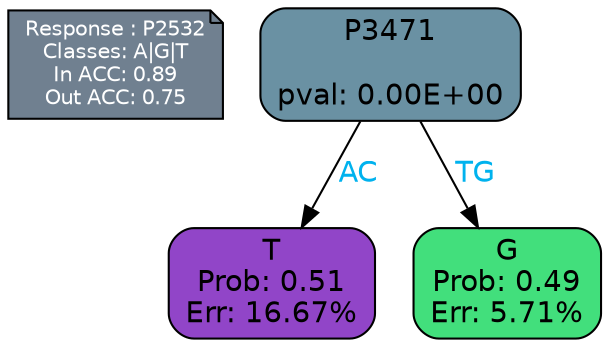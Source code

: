 digraph Tree {
node [shape=box, style="filled, rounded", color="black", fontname=helvetica] ;
graph [ranksep=equally, splines=polylines, bgcolor=transparent, dpi=600] ;
edge [fontname=helvetica] ;
LEGEND [label="Response : P2532
Classes: A|G|T
In ACC: 0.89
Out ACC: 0.75
",shape=note,align=left,style=filled,fillcolor="slategray",fontcolor="white",fontsize=10];1 [label="P3471

pval: 0.00E+00", fillcolor="#6a91a3"] ;
2 [label="T
Prob: 0.51
Err: 16.67%", fillcolor="#9145c8"] ;
3 [label="G
Prob: 0.49
Err: 5.71%", fillcolor="#42df7c"] ;
1 -> 2 [label="AC",fontcolor=deepskyblue2] ;
1 -> 3 [label="TG",fontcolor=deepskyblue2] ;
{rank = same; 2;3;}{rank = same; LEGEND;1;}}